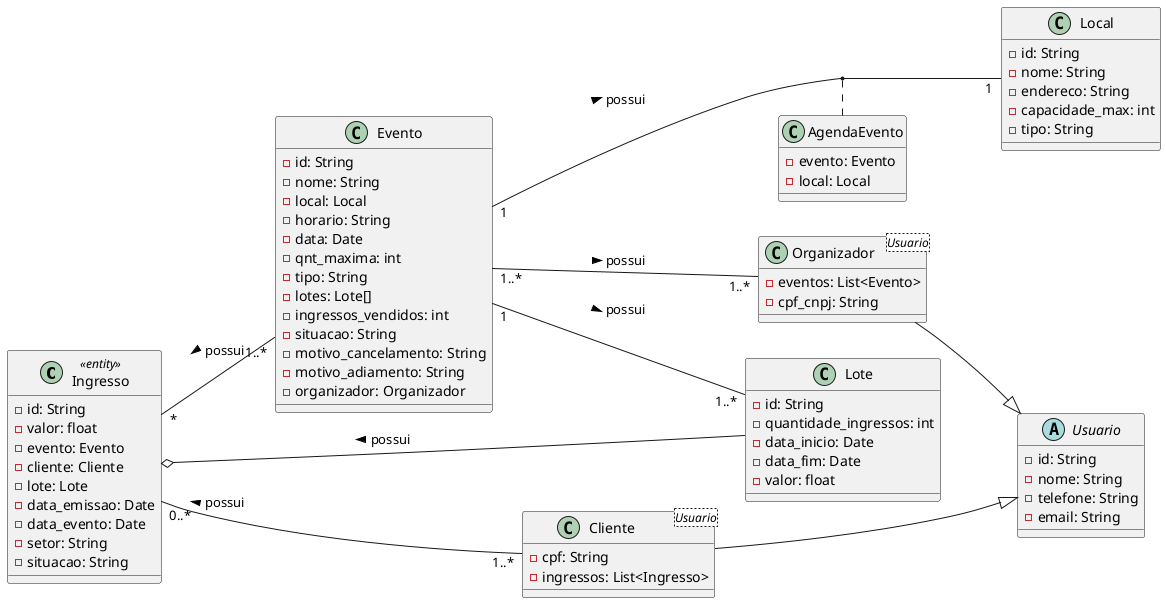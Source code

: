 @startuml
left to right direction

class Ingresso <<entity>>{
    -id: String
    -valor: float
    -evento: Evento
    -cliente: Cliente
    -lote: Lote
    -data_emissao: Date
    -data_evento: Date
    -setor: String
    -situacao: String
}

class Evento{
    -id: String
    -nome: String
    -local: Local
    -horario: String
    -data: Date
    -qnt_maxima: int
    -tipo: String
    -lotes: Lote[]
    -ingressos_vendidos: int
    -situacao: String
    -motivo_cancelamento: String
    -motivo_adiamento: String
    -organizador: Organizador
    
}

abstract class Usuario{
    -id: String
    -nome: String
    -telefone: String
    -email: String
}

class Cliente<Usuario>{
    -cpf: String
    -ingressos: List<Ingresso>
}

class Organizador<Usuario>{
    -eventos: List<Evento>
    -cpf_cnpj: String
}

class AgendaEvento{
    -evento: Evento
    -local: Local
}

class Lote{
    -id: String
    -quantidade_ingressos: int
    -data_inicio: Date
    -data_fim: Date
    -valor: float
}

class Local{
    -id: String
    -nome: String
    -endereco: String
    -capacidade_max: int
    -tipo: String
}

Ingresso "0..*"--"1..*" Cliente: < possui
Ingresso o-- Lote: < possui
Ingresso "*"--"1..*" Evento: < possui

Evento "1"--"1" Local: possui >
(Evento, Local) .. AgendaEvento
Evento "1"--"1..*" Lote: possui >
Evento "1..*"--"1..*" Organizador: possui >


Cliente --|> Usuario
Organizador --|> Usuario



@enduml